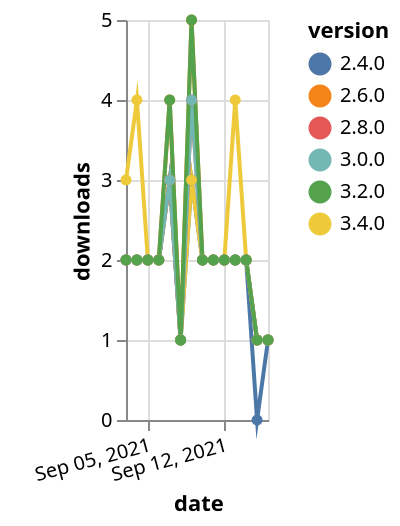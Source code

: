 {"$schema": "https://vega.github.io/schema/vega-lite/v5.json", "description": "A simple bar chart with embedded data.", "data": {"values": [{"date": "2021-09-03", "total": 2041, "delta": 2, "version": "2.4.0"}, {"date": "2021-09-04", "total": 2043, "delta": 2, "version": "2.4.0"}, {"date": "2021-09-05", "total": 2045, "delta": 2, "version": "2.4.0"}, {"date": "2021-09-06", "total": 2047, "delta": 2, "version": "2.4.0"}, {"date": "2021-09-07", "total": 2050, "delta": 3, "version": "2.4.0"}, {"date": "2021-09-08", "total": 2051, "delta": 1, "version": "2.4.0"}, {"date": "2021-09-09", "total": 2054, "delta": 3, "version": "2.4.0"}, {"date": "2021-09-10", "total": 2056, "delta": 2, "version": "2.4.0"}, {"date": "2021-09-11", "total": 2058, "delta": 2, "version": "2.4.0"}, {"date": "2021-09-12", "total": 2060, "delta": 2, "version": "2.4.0"}, {"date": "2021-09-13", "total": 2062, "delta": 2, "version": "2.4.0"}, {"date": "2021-09-14", "total": 2064, "delta": 2, "version": "2.4.0"}, {"date": "2021-09-15", "total": 2064, "delta": 0, "version": "2.4.0"}, {"date": "2021-09-16", "total": 2065, "delta": 1, "version": "2.4.0"}, {"date": "2021-09-03", "total": 230, "delta": 3, "version": "3.4.0"}, {"date": "2021-09-04", "total": 234, "delta": 4, "version": "3.4.0"}, {"date": "2021-09-05", "total": 236, "delta": 2, "version": "3.4.0"}, {"date": "2021-09-06", "total": 238, "delta": 2, "version": "3.4.0"}, {"date": "2021-09-07", "total": 241, "delta": 3, "version": "3.4.0"}, {"date": "2021-09-08", "total": 242, "delta": 1, "version": "3.4.0"}, {"date": "2021-09-09", "total": 245, "delta": 3, "version": "3.4.0"}, {"date": "2021-09-10", "total": 247, "delta": 2, "version": "3.4.0"}, {"date": "2021-09-11", "total": 249, "delta": 2, "version": "3.4.0"}, {"date": "2021-09-12", "total": 251, "delta": 2, "version": "3.4.0"}, {"date": "2021-09-13", "total": 255, "delta": 4, "version": "3.4.0"}, {"date": "2021-09-14", "total": 257, "delta": 2, "version": "3.4.0"}, {"date": "2021-09-15", "total": 258, "delta": 1, "version": "3.4.0"}, {"date": "2021-09-16", "total": 259, "delta": 1, "version": "3.4.0"}, {"date": "2021-09-03", "total": 1469, "delta": 2, "version": "2.8.0"}, {"date": "2021-09-04", "total": 1471, "delta": 2, "version": "2.8.0"}, {"date": "2021-09-05", "total": 1473, "delta": 2, "version": "2.8.0"}, {"date": "2021-09-06", "total": 1475, "delta": 2, "version": "2.8.0"}, {"date": "2021-09-07", "total": 1478, "delta": 3, "version": "2.8.0"}, {"date": "2021-09-08", "total": 1479, "delta": 1, "version": "2.8.0"}, {"date": "2021-09-09", "total": 1483, "delta": 4, "version": "2.8.0"}, {"date": "2021-09-10", "total": 1485, "delta": 2, "version": "2.8.0"}, {"date": "2021-09-11", "total": 1487, "delta": 2, "version": "2.8.0"}, {"date": "2021-09-12", "total": 1489, "delta": 2, "version": "2.8.0"}, {"date": "2021-09-13", "total": 1491, "delta": 2, "version": "2.8.0"}, {"date": "2021-09-14", "total": 1493, "delta": 2, "version": "2.8.0"}, {"date": "2021-09-15", "total": 1494, "delta": 1, "version": "2.8.0"}, {"date": "2021-09-16", "total": 1495, "delta": 1, "version": "2.8.0"}, {"date": "2021-09-03", "total": 1956, "delta": 2, "version": "2.6.0"}, {"date": "2021-09-04", "total": 1958, "delta": 2, "version": "2.6.0"}, {"date": "2021-09-05", "total": 1960, "delta": 2, "version": "2.6.0"}, {"date": "2021-09-06", "total": 1962, "delta": 2, "version": "2.6.0"}, {"date": "2021-09-07", "total": 1966, "delta": 4, "version": "2.6.0"}, {"date": "2021-09-08", "total": 1967, "delta": 1, "version": "2.6.0"}, {"date": "2021-09-09", "total": 1972, "delta": 5, "version": "2.6.0"}, {"date": "2021-09-10", "total": 1974, "delta": 2, "version": "2.6.0"}, {"date": "2021-09-11", "total": 1976, "delta": 2, "version": "2.6.0"}, {"date": "2021-09-12", "total": 1978, "delta": 2, "version": "2.6.0"}, {"date": "2021-09-13", "total": 1980, "delta": 2, "version": "2.6.0"}, {"date": "2021-09-14", "total": 1982, "delta": 2, "version": "2.6.0"}, {"date": "2021-09-15", "total": 1983, "delta": 1, "version": "2.6.0"}, {"date": "2021-09-16", "total": 1984, "delta": 1, "version": "2.6.0"}, {"date": "2021-09-03", "total": 1003, "delta": 2, "version": "3.0.0"}, {"date": "2021-09-04", "total": 1005, "delta": 2, "version": "3.0.0"}, {"date": "2021-09-05", "total": 1007, "delta": 2, "version": "3.0.0"}, {"date": "2021-09-06", "total": 1009, "delta": 2, "version": "3.0.0"}, {"date": "2021-09-07", "total": 1012, "delta": 3, "version": "3.0.0"}, {"date": "2021-09-08", "total": 1013, "delta": 1, "version": "3.0.0"}, {"date": "2021-09-09", "total": 1017, "delta": 4, "version": "3.0.0"}, {"date": "2021-09-10", "total": 1019, "delta": 2, "version": "3.0.0"}, {"date": "2021-09-11", "total": 1021, "delta": 2, "version": "3.0.0"}, {"date": "2021-09-12", "total": 1023, "delta": 2, "version": "3.0.0"}, {"date": "2021-09-13", "total": 1025, "delta": 2, "version": "3.0.0"}, {"date": "2021-09-14", "total": 1027, "delta": 2, "version": "3.0.0"}, {"date": "2021-09-15", "total": 1028, "delta": 1, "version": "3.0.0"}, {"date": "2021-09-16", "total": 1029, "delta": 1, "version": "3.0.0"}, {"date": "2021-09-03", "total": 705, "delta": 2, "version": "3.2.0"}, {"date": "2021-09-04", "total": 707, "delta": 2, "version": "3.2.0"}, {"date": "2021-09-05", "total": 709, "delta": 2, "version": "3.2.0"}, {"date": "2021-09-06", "total": 711, "delta": 2, "version": "3.2.0"}, {"date": "2021-09-07", "total": 715, "delta": 4, "version": "3.2.0"}, {"date": "2021-09-08", "total": 716, "delta": 1, "version": "3.2.0"}, {"date": "2021-09-09", "total": 721, "delta": 5, "version": "3.2.0"}, {"date": "2021-09-10", "total": 723, "delta": 2, "version": "3.2.0"}, {"date": "2021-09-11", "total": 725, "delta": 2, "version": "3.2.0"}, {"date": "2021-09-12", "total": 727, "delta": 2, "version": "3.2.0"}, {"date": "2021-09-13", "total": 729, "delta": 2, "version": "3.2.0"}, {"date": "2021-09-14", "total": 731, "delta": 2, "version": "3.2.0"}, {"date": "2021-09-15", "total": 732, "delta": 1, "version": "3.2.0"}, {"date": "2021-09-16", "total": 733, "delta": 1, "version": "3.2.0"}]}, "width": "container", "mark": {"type": "line", "point": {"filled": true}}, "encoding": {"x": {"field": "date", "type": "temporal", "timeUnit": "yearmonthdate", "title": "date", "axis": {"labelAngle": -15}}, "y": {"field": "delta", "type": "quantitative", "title": "downloads"}, "color": {"field": "version", "type": "nominal"}, "tooltip": {"field": "delta"}}}